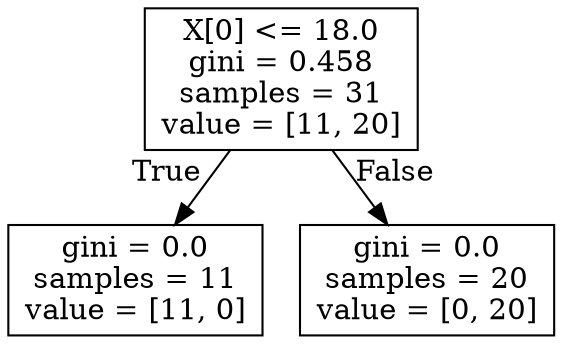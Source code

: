 digraph Tree {
node [shape=box] ;
0 [label="X[0] <= 18.0\ngini = 0.458\nsamples = 31\nvalue = [11, 20]"] ;
1 [label="gini = 0.0\nsamples = 11\nvalue = [11, 0]"] ;
0 -> 1 [labeldistance=2.5, labelangle=45, headlabel="True"] ;
2 [label="gini = 0.0\nsamples = 20\nvalue = [0, 20]"] ;
0 -> 2 [labeldistance=2.5, labelangle=-45, headlabel="False"] ;
}